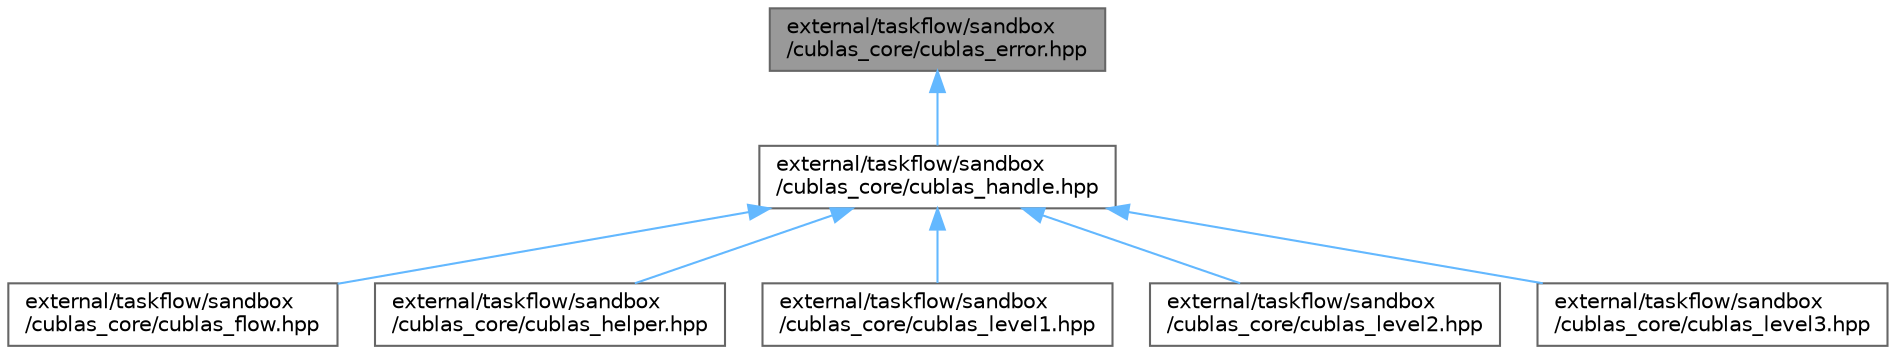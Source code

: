 digraph "external/taskflow/sandbox/cublas_core/cublas_error.hpp"
{
 // LATEX_PDF_SIZE
  bgcolor="transparent";
  edge [fontname=Helvetica,fontsize=10,labelfontname=Helvetica,labelfontsize=10];
  node [fontname=Helvetica,fontsize=10,shape=box,height=0.2,width=0.4];
  Node1 [id="Node000001",label="external/taskflow/sandbox\l/cublas_core/cublas_error.hpp",height=0.2,width=0.4,color="gray40", fillcolor="grey60", style="filled", fontcolor="black",tooltip=" "];
  Node1 -> Node2 [id="edge1_Node000001_Node000002",dir="back",color="steelblue1",style="solid",tooltip=" "];
  Node2 [id="Node000002",label="external/taskflow/sandbox\l/cublas_core/cublas_handle.hpp",height=0.2,width=0.4,color="grey40", fillcolor="white", style="filled",URL="$cublas__handle_8hpp.html",tooltip=" "];
  Node2 -> Node3 [id="edge2_Node000002_Node000003",dir="back",color="steelblue1",style="solid",tooltip=" "];
  Node3 [id="Node000003",label="external/taskflow/sandbox\l/cublas_core/cublas_flow.hpp",height=0.2,width=0.4,color="grey40", fillcolor="white", style="filled",URL="$cublas__flow_8hpp.html",tooltip="cublasFlowCapturer include file"];
  Node2 -> Node4 [id="edge3_Node000002_Node000004",dir="back",color="steelblue1",style="solid",tooltip=" "];
  Node4 [id="Node000004",label="external/taskflow/sandbox\l/cublas_core/cublas_helper.hpp",height=0.2,width=0.4,color="grey40", fillcolor="white", style="filled",URL="$cublas__helper_8hpp.html",tooltip=" "];
  Node2 -> Node5 [id="edge4_Node000002_Node000005",dir="back",color="steelblue1",style="solid",tooltip=" "];
  Node5 [id="Node000005",label="external/taskflow/sandbox\l/cublas_core/cublas_level1.hpp",height=0.2,width=0.4,color="grey40", fillcolor="white", style="filled",URL="$cublas__level1_8hpp.html",tooltip=" "];
  Node2 -> Node6 [id="edge5_Node000002_Node000006",dir="back",color="steelblue1",style="solid",tooltip=" "];
  Node6 [id="Node000006",label="external/taskflow/sandbox\l/cublas_core/cublas_level2.hpp",height=0.2,width=0.4,color="grey40", fillcolor="white", style="filled",URL="$cublas__level2_8hpp.html",tooltip=" "];
  Node2 -> Node7 [id="edge6_Node000002_Node000007",dir="back",color="steelblue1",style="solid",tooltip=" "];
  Node7 [id="Node000007",label="external/taskflow/sandbox\l/cublas_core/cublas_level3.hpp",height=0.2,width=0.4,color="grey40", fillcolor="white", style="filled",URL="$cublas__level3_8hpp.html",tooltip=" "];
}
